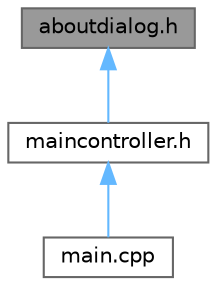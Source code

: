 digraph "aboutdialog.h"
{
 // LATEX_PDF_SIZE
  bgcolor="transparent";
  edge [fontname=Helvetica,fontsize=10,labelfontname=Helvetica,labelfontsize=10];
  node [fontname=Helvetica,fontsize=10,shape=box,height=0.2,width=0.4];
  Node1 [id="Node000001",label="aboutdialog.h",height=0.2,width=0.4,color="gray40", fillcolor="grey60", style="filled", fontcolor="black",tooltip="Contains the class for the about dialog."];
  Node1 -> Node2 [id="edge1_Node000001_Node000002",dir="back",color="steelblue1",style="solid",tooltip=" "];
  Node2 [id="Node000002",label="maincontroller.h",height=0.2,width=0.4,color="grey40", fillcolor="white", style="filled",URL="$maincontroller_8h.html",tooltip="Contains the main controller class."];
  Node2 -> Node3 [id="edge2_Node000002_Node000003",dir="back",color="steelblue1",style="solid",tooltip=" "];
  Node3 [id="Node000003",label="main.cpp",height=0.2,width=0.4,color="grey40", fillcolor="white", style="filled",URL="$main_8cpp.html",tooltip="The main file for the DOMjura application."];
}
